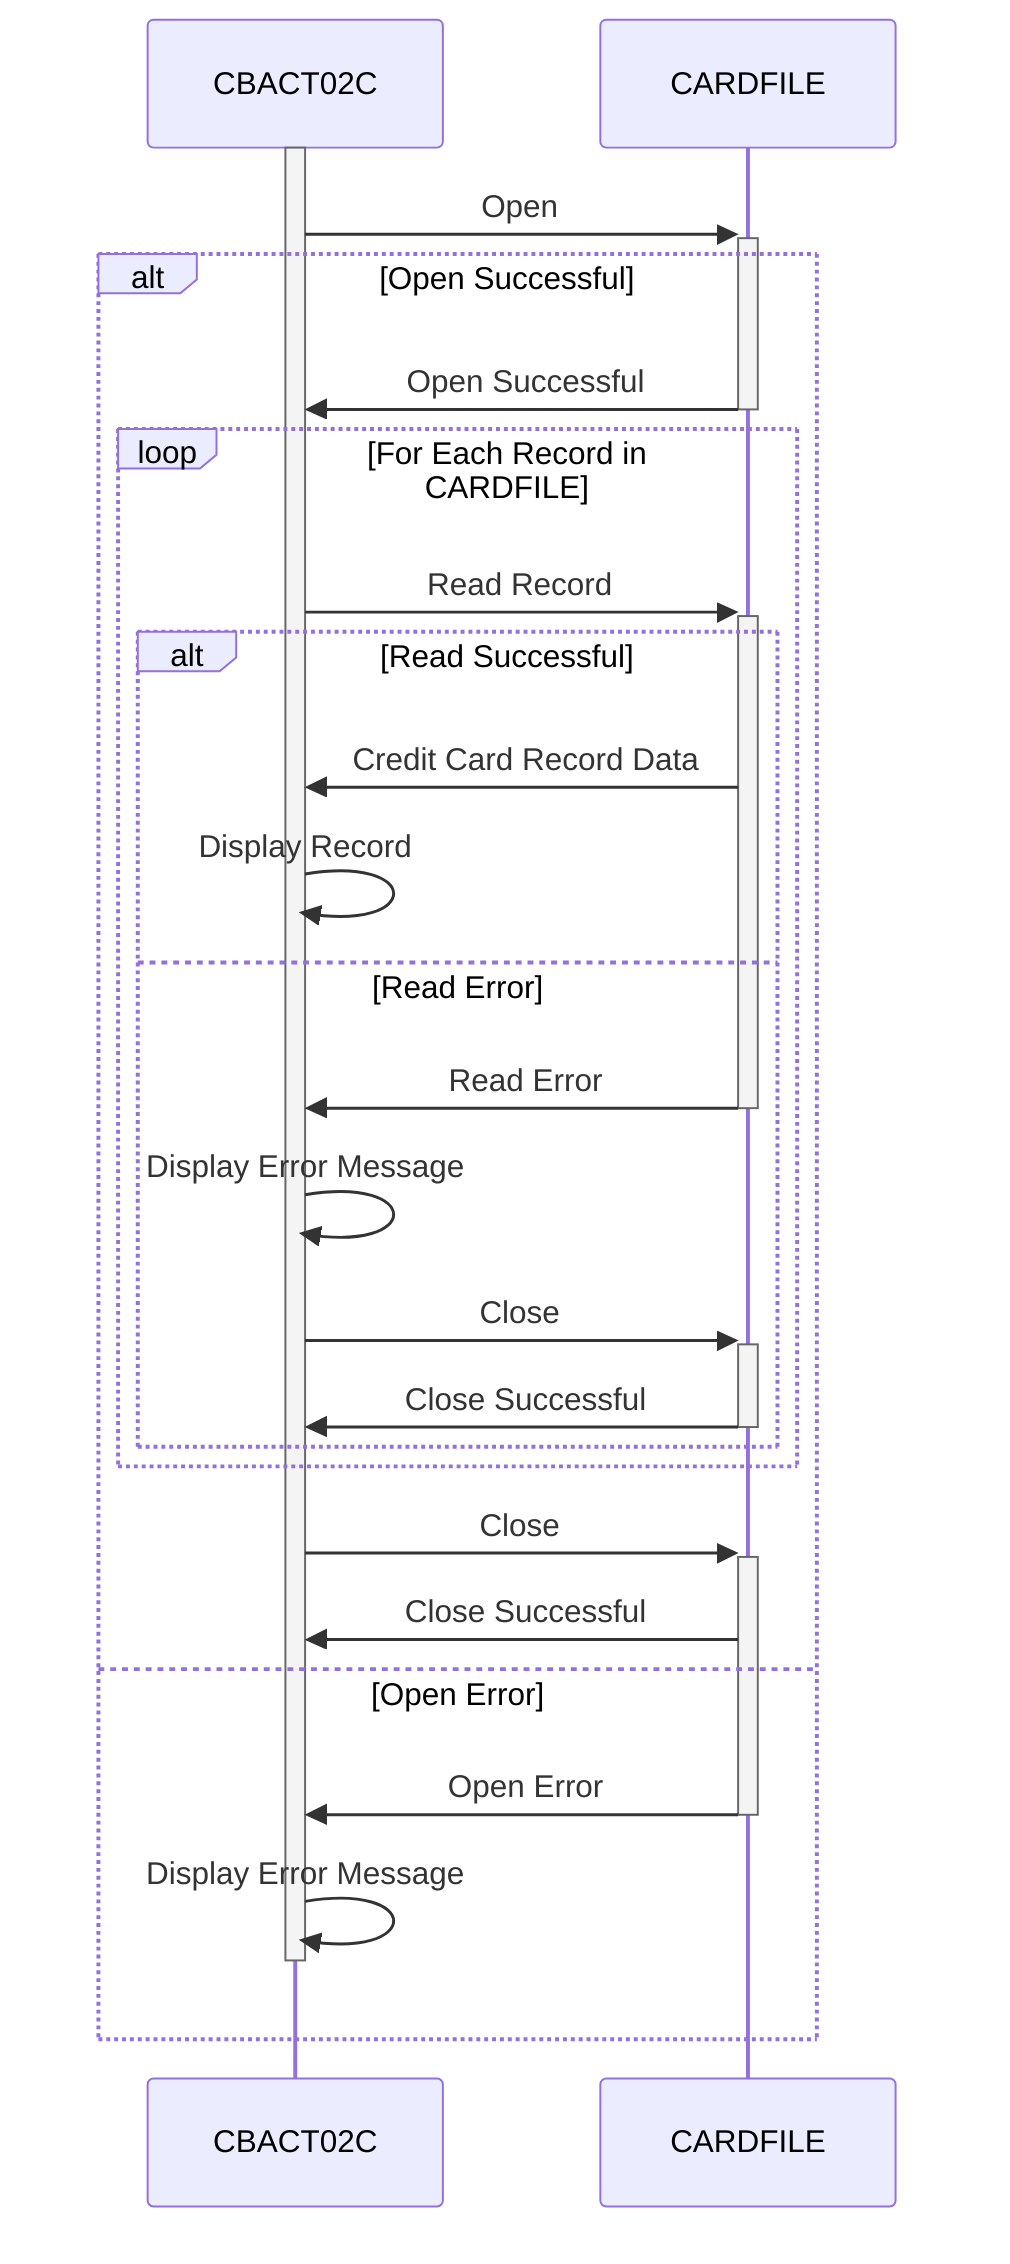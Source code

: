 sequenceDiagram
    %%Indicates the Participants involved in the process
    participant CBACT02C
    participant CARDFILE

    activate CBACT02C
    CBACT02C->>+CARDFILE: Open
    alt Open Successful
        CARDFILE->>-CBACT02C: Open Successful
        loop For Each Record in CARDFILE
            CBACT02C->>+CARDFILE: Read Record
            alt Read Successful
                CARDFILE->>CBACT02C: Credit Card Record Data
                CBACT02C->>CBACT02C: Display Record
            else Read Error
                CARDFILE->>-CBACT02C: Read Error
                CBACT02C->>CBACT02C: Display Error Message
                CBACT02C->>+CARDFILE: Close
                CARDFILE->>-CBACT02C: Close Successful
                            end
        end
        CBACT02C->>+CARDFILE: Close
        CARDFILE->>CBACT02C: Close Successful
            else Open Error
        CARDFILE->>-CBACT02C: Open Error
        CBACT02C->>CBACT02C: Display Error Message
        deactivate CBACT02C
    end